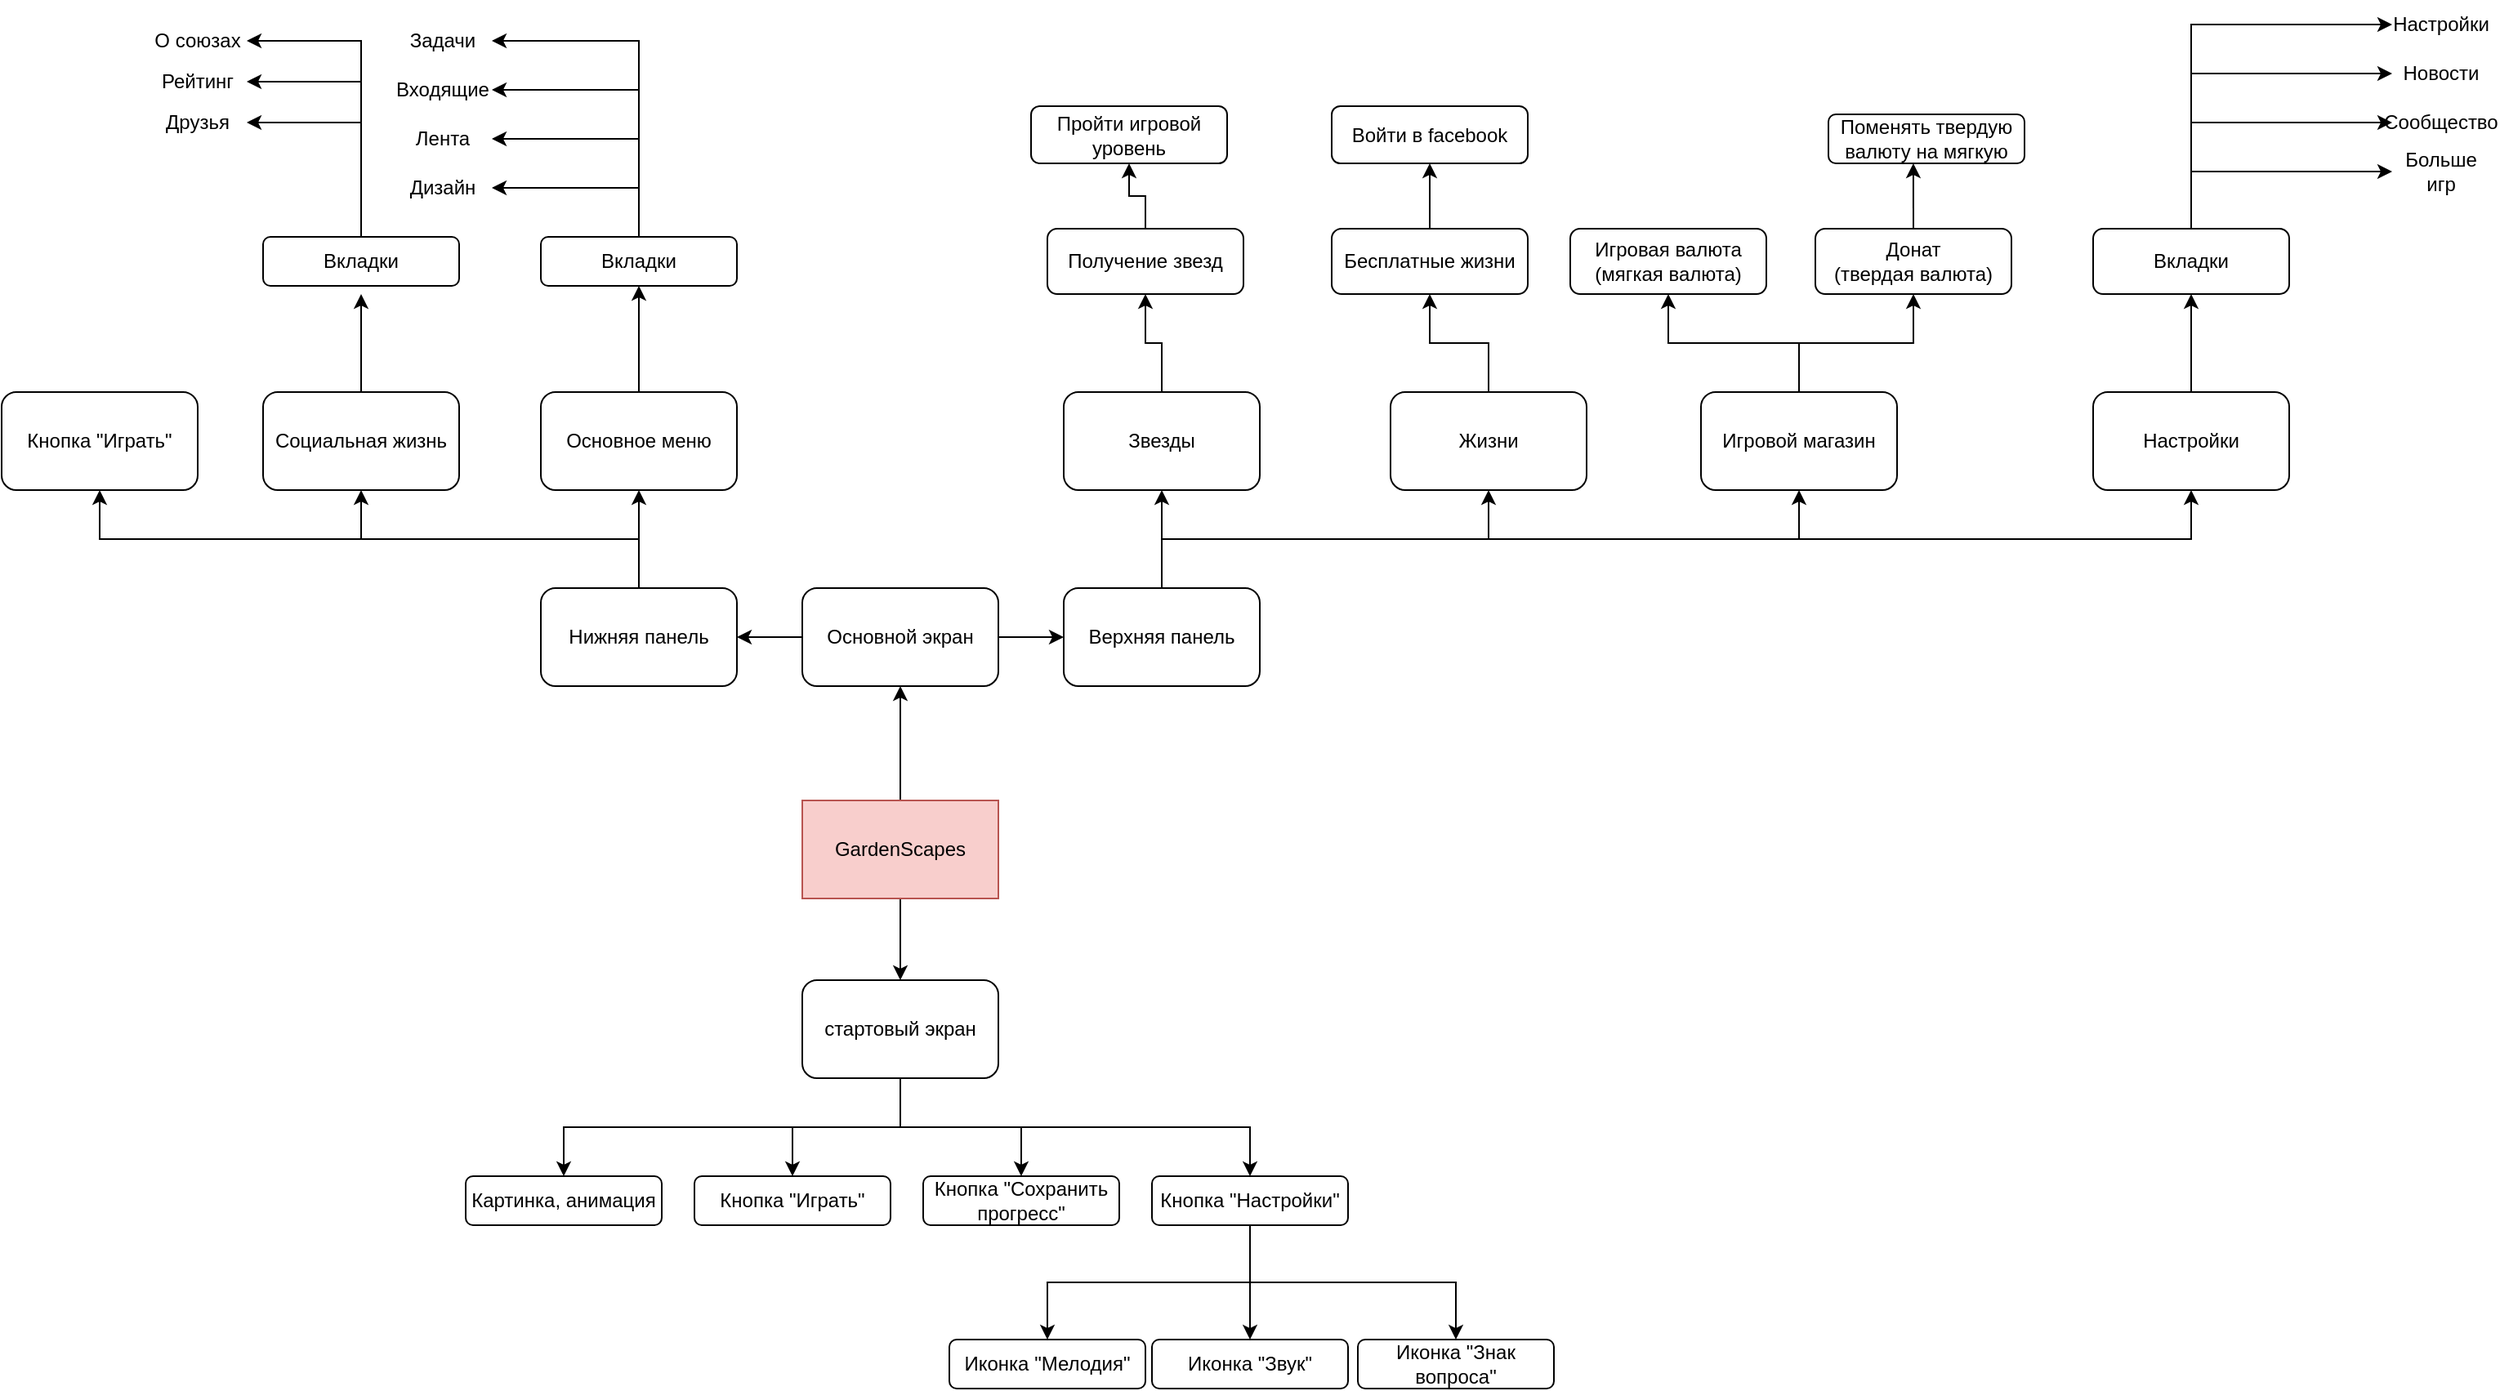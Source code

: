 <mxfile version="15.9.4" type="github">
  <diagram id="iWnDrWGRgJdqHLs7Uaia" name="Page-1">
    <mxGraphModel dx="2249" dy="1974" grid="1" gridSize="10" guides="1" tooltips="1" connect="1" arrows="1" fold="1" page="1" pageScale="1" pageWidth="827" pageHeight="1169" math="0" shadow="0">
      <root>
        <mxCell id="0" />
        <mxCell id="1" parent="0" />
        <mxCell id="uDBoIFG3QanEG0DTXgn--6" style="edgeStyle=orthogonalEdgeStyle;rounded=0;orthogonalLoop=1;jettySize=auto;html=1;exitX=0.5;exitY=1;exitDx=0;exitDy=0;" edge="1" parent="1" source="uDBoIFG3QanEG0DTXgn--1" target="uDBoIFG3QanEG0DTXgn--2">
          <mxGeometry relative="1" as="geometry" />
        </mxCell>
        <mxCell id="uDBoIFG3QanEG0DTXgn--21" style="edgeStyle=orthogonalEdgeStyle;rounded=0;orthogonalLoop=1;jettySize=auto;html=1;exitX=0.5;exitY=0;exitDx=0;exitDy=0;" edge="1" parent="1" source="uDBoIFG3QanEG0DTXgn--1" target="uDBoIFG3QanEG0DTXgn--18">
          <mxGeometry relative="1" as="geometry" />
        </mxCell>
        <mxCell id="uDBoIFG3QanEG0DTXgn--1" value="GardenScapes" style="rounded=0;whiteSpace=wrap;html=1;fillColor=#f8cecc;strokeColor=#b85450;" vertex="1" parent="1">
          <mxGeometry x="350" y="380" width="120" height="60" as="geometry" />
        </mxCell>
        <mxCell id="uDBoIFG3QanEG0DTXgn--7" style="edgeStyle=orthogonalEdgeStyle;rounded=0;orthogonalLoop=1;jettySize=auto;html=1;exitX=0.5;exitY=1;exitDx=0;exitDy=0;entryX=0.5;entryY=0;entryDx=0;entryDy=0;" edge="1" parent="1" source="uDBoIFG3QanEG0DTXgn--2" target="uDBoIFG3QanEG0DTXgn--3">
          <mxGeometry relative="1" as="geometry" />
        </mxCell>
        <mxCell id="uDBoIFG3QanEG0DTXgn--8" style="edgeStyle=orthogonalEdgeStyle;rounded=0;orthogonalLoop=1;jettySize=auto;html=1;exitX=0.5;exitY=1;exitDx=0;exitDy=0;" edge="1" parent="1" source="uDBoIFG3QanEG0DTXgn--2" target="uDBoIFG3QanEG0DTXgn--4">
          <mxGeometry relative="1" as="geometry" />
        </mxCell>
        <mxCell id="uDBoIFG3QanEG0DTXgn--9" style="edgeStyle=orthogonalEdgeStyle;rounded=0;orthogonalLoop=1;jettySize=auto;html=1;exitX=0.5;exitY=1;exitDx=0;exitDy=0;entryX=0.5;entryY=0;entryDx=0;entryDy=0;" edge="1" parent="1" source="uDBoIFG3QanEG0DTXgn--2" target="uDBoIFG3QanEG0DTXgn--5">
          <mxGeometry relative="1" as="geometry" />
        </mxCell>
        <mxCell id="uDBoIFG3QanEG0DTXgn--11" style="edgeStyle=orthogonalEdgeStyle;rounded=0;orthogonalLoop=1;jettySize=auto;html=1;exitX=0.5;exitY=1;exitDx=0;exitDy=0;entryX=0.5;entryY=0;entryDx=0;entryDy=0;" edge="1" parent="1" source="uDBoIFG3QanEG0DTXgn--2" target="uDBoIFG3QanEG0DTXgn--10">
          <mxGeometry relative="1" as="geometry" />
        </mxCell>
        <mxCell id="uDBoIFG3QanEG0DTXgn--2" value="стартовый экран" style="rounded=1;whiteSpace=wrap;html=1;" vertex="1" parent="1">
          <mxGeometry x="350" y="490" width="120" height="60" as="geometry" />
        </mxCell>
        <mxCell id="uDBoIFG3QanEG0DTXgn--3" value="Картинка, анимация&lt;br&gt;" style="rounded=1;whiteSpace=wrap;html=1;" vertex="1" parent="1">
          <mxGeometry x="144" y="610" width="120" height="30" as="geometry" />
        </mxCell>
        <mxCell id="uDBoIFG3QanEG0DTXgn--4" value="Кнопка &quot;Играть&quot;" style="rounded=1;whiteSpace=wrap;html=1;" vertex="1" parent="1">
          <mxGeometry x="284" y="610" width="120" height="30" as="geometry" />
        </mxCell>
        <mxCell id="uDBoIFG3QanEG0DTXgn--5" value="Кнопка &quot;Сохранить прогресс&quot;" style="rounded=1;whiteSpace=wrap;html=1;" vertex="1" parent="1">
          <mxGeometry x="424" y="610" width="120" height="30" as="geometry" />
        </mxCell>
        <mxCell id="uDBoIFG3QanEG0DTXgn--15" style="edgeStyle=orthogonalEdgeStyle;rounded=0;orthogonalLoop=1;jettySize=auto;html=1;exitX=0.5;exitY=1;exitDx=0;exitDy=0;" edge="1" parent="1" source="uDBoIFG3QanEG0DTXgn--10" target="uDBoIFG3QanEG0DTXgn--12">
          <mxGeometry relative="1" as="geometry" />
        </mxCell>
        <mxCell id="uDBoIFG3QanEG0DTXgn--16" style="edgeStyle=orthogonalEdgeStyle;rounded=0;orthogonalLoop=1;jettySize=auto;html=1;exitX=0.5;exitY=1;exitDx=0;exitDy=0;" edge="1" parent="1" source="uDBoIFG3QanEG0DTXgn--10" target="uDBoIFG3QanEG0DTXgn--14">
          <mxGeometry relative="1" as="geometry" />
        </mxCell>
        <mxCell id="uDBoIFG3QanEG0DTXgn--17" style="edgeStyle=orthogonalEdgeStyle;rounded=0;orthogonalLoop=1;jettySize=auto;html=1;exitX=0.5;exitY=1;exitDx=0;exitDy=0;" edge="1" parent="1" source="uDBoIFG3QanEG0DTXgn--10" target="uDBoIFG3QanEG0DTXgn--13">
          <mxGeometry relative="1" as="geometry" />
        </mxCell>
        <mxCell id="uDBoIFG3QanEG0DTXgn--10" value="Кнопка &quot;Настройки&quot;" style="rounded=1;whiteSpace=wrap;html=1;" vertex="1" parent="1">
          <mxGeometry x="564" y="610" width="120" height="30" as="geometry" />
        </mxCell>
        <mxCell id="uDBoIFG3QanEG0DTXgn--12" value="Иконка &quot;Мелодия&quot;" style="rounded=1;whiteSpace=wrap;html=1;" vertex="1" parent="1">
          <mxGeometry x="440" y="710" width="120" height="30" as="geometry" />
        </mxCell>
        <mxCell id="uDBoIFG3QanEG0DTXgn--13" value="Иконка &quot;Звук&quot;" style="rounded=1;whiteSpace=wrap;html=1;" vertex="1" parent="1">
          <mxGeometry x="564" y="710" width="120" height="30" as="geometry" />
        </mxCell>
        <mxCell id="uDBoIFG3QanEG0DTXgn--14" value="Иконка &quot;Знак вопроса&quot;" style="rounded=1;whiteSpace=wrap;html=1;" vertex="1" parent="1">
          <mxGeometry x="690" y="710" width="120" height="30" as="geometry" />
        </mxCell>
        <mxCell id="uDBoIFG3QanEG0DTXgn--60" style="edgeStyle=orthogonalEdgeStyle;rounded=0;orthogonalLoop=1;jettySize=auto;html=1;exitX=1;exitY=0.5;exitDx=0;exitDy=0;entryX=0;entryY=0.5;entryDx=0;entryDy=0;" edge="1" parent="1" source="uDBoIFG3QanEG0DTXgn--18" target="uDBoIFG3QanEG0DTXgn--59">
          <mxGeometry relative="1" as="geometry" />
        </mxCell>
        <mxCell id="uDBoIFG3QanEG0DTXgn--65" style="edgeStyle=orthogonalEdgeStyle;rounded=0;orthogonalLoop=1;jettySize=auto;html=1;exitX=0;exitY=0.5;exitDx=0;exitDy=0;entryX=1;entryY=0.5;entryDx=0;entryDy=0;" edge="1" parent="1" source="uDBoIFG3QanEG0DTXgn--18" target="uDBoIFG3QanEG0DTXgn--58">
          <mxGeometry relative="1" as="geometry" />
        </mxCell>
        <mxCell id="uDBoIFG3QanEG0DTXgn--18" value="Основной экран" style="rounded=1;whiteSpace=wrap;html=1;" vertex="1" parent="1">
          <mxGeometry x="350" y="250" width="120" height="60" as="geometry" />
        </mxCell>
        <mxCell id="uDBoIFG3QanEG0DTXgn--25" style="edgeStyle=orthogonalEdgeStyle;rounded=0;orthogonalLoop=1;jettySize=auto;html=1;exitX=0.5;exitY=0;exitDx=0;exitDy=0;entryX=0.5;entryY=1;entryDx=0;entryDy=0;" edge="1" parent="1" source="uDBoIFG3QanEG0DTXgn--20" target="uDBoIFG3QanEG0DTXgn--23">
          <mxGeometry relative="1" as="geometry" />
        </mxCell>
        <mxCell id="uDBoIFG3QanEG0DTXgn--26" style="edgeStyle=orthogonalEdgeStyle;rounded=0;orthogonalLoop=1;jettySize=auto;html=1;exitX=0.5;exitY=0;exitDx=0;exitDy=0;entryX=0.5;entryY=1;entryDx=0;entryDy=0;" edge="1" parent="1" source="uDBoIFG3QanEG0DTXgn--20" target="uDBoIFG3QanEG0DTXgn--24">
          <mxGeometry relative="1" as="geometry" />
        </mxCell>
        <mxCell id="uDBoIFG3QanEG0DTXgn--20" value="Игровой магазин" style="rounded=1;whiteSpace=wrap;html=1;" vertex="1" parent="1">
          <mxGeometry x="900" y="130" width="120" height="60" as="geometry" />
        </mxCell>
        <mxCell id="uDBoIFG3QanEG0DTXgn--23" value="Игровая валюта&lt;br&gt;(мягкая валюта)" style="rounded=1;whiteSpace=wrap;html=1;" vertex="1" parent="1">
          <mxGeometry x="820" y="30" width="120" height="40" as="geometry" />
        </mxCell>
        <mxCell id="uDBoIFG3QanEG0DTXgn--30" style="edgeStyle=orthogonalEdgeStyle;rounded=0;orthogonalLoop=1;jettySize=auto;html=1;exitX=0.5;exitY=0;exitDx=0;exitDy=0;entryX=0.433;entryY=1;entryDx=0;entryDy=0;entryPerimeter=0;" edge="1" parent="1" source="uDBoIFG3QanEG0DTXgn--24" target="uDBoIFG3QanEG0DTXgn--27">
          <mxGeometry relative="1" as="geometry" />
        </mxCell>
        <mxCell id="uDBoIFG3QanEG0DTXgn--24" value="Донат &lt;br&gt;(твердая валюта)" style="rounded=1;whiteSpace=wrap;html=1;" vertex="1" parent="1">
          <mxGeometry x="970" y="30" width="120" height="40" as="geometry" />
        </mxCell>
        <mxCell id="uDBoIFG3QanEG0DTXgn--27" value="Поменять твердую валюту на мягкую" style="rounded=1;whiteSpace=wrap;html=1;" vertex="1" parent="1">
          <mxGeometry x="978" y="-40" width="120" height="30" as="geometry" />
        </mxCell>
        <mxCell id="uDBoIFG3QanEG0DTXgn--35" style="edgeStyle=orthogonalEdgeStyle;rounded=0;orthogonalLoop=1;jettySize=auto;html=1;exitX=0.5;exitY=0;exitDx=0;exitDy=0;entryX=0.5;entryY=1;entryDx=0;entryDy=0;" edge="1" parent="1" source="uDBoIFG3QanEG0DTXgn--31" target="uDBoIFG3QanEG0DTXgn--34">
          <mxGeometry relative="1" as="geometry" />
        </mxCell>
        <mxCell id="uDBoIFG3QanEG0DTXgn--31" value="Жизни" style="rounded=1;whiteSpace=wrap;html=1;" vertex="1" parent="1">
          <mxGeometry x="710" y="130" width="120" height="60" as="geometry" />
        </mxCell>
        <mxCell id="uDBoIFG3QanEG0DTXgn--37" style="edgeStyle=orthogonalEdgeStyle;rounded=0;orthogonalLoop=1;jettySize=auto;html=1;exitX=0.5;exitY=0;exitDx=0;exitDy=0;entryX=0.5;entryY=1;entryDx=0;entryDy=0;" edge="1" parent="1" source="uDBoIFG3QanEG0DTXgn--34" target="uDBoIFG3QanEG0DTXgn--36">
          <mxGeometry relative="1" as="geometry" />
        </mxCell>
        <mxCell id="uDBoIFG3QanEG0DTXgn--34" value="Бесплатные жизни" style="rounded=1;whiteSpace=wrap;html=1;" vertex="1" parent="1">
          <mxGeometry x="674" y="30" width="120" height="40" as="geometry" />
        </mxCell>
        <mxCell id="uDBoIFG3QanEG0DTXgn--36" value="Войти в facebook" style="rounded=1;whiteSpace=wrap;html=1;" vertex="1" parent="1">
          <mxGeometry x="674" y="-45" width="120" height="35" as="geometry" />
        </mxCell>
        <mxCell id="uDBoIFG3QanEG0DTXgn--44" style="edgeStyle=orthogonalEdgeStyle;rounded=0;orthogonalLoop=1;jettySize=auto;html=1;exitX=0.5;exitY=0;exitDx=0;exitDy=0;entryX=0.5;entryY=1;entryDx=0;entryDy=0;" edge="1" parent="1" source="uDBoIFG3QanEG0DTXgn--40" target="uDBoIFG3QanEG0DTXgn--42">
          <mxGeometry relative="1" as="geometry" />
        </mxCell>
        <mxCell id="uDBoIFG3QanEG0DTXgn--40" value="Звезды" style="rounded=1;whiteSpace=wrap;html=1;" vertex="1" parent="1">
          <mxGeometry x="510" y="130" width="120" height="60" as="geometry" />
        </mxCell>
        <mxCell id="uDBoIFG3QanEG0DTXgn--45" style="edgeStyle=orthogonalEdgeStyle;rounded=0;orthogonalLoop=1;jettySize=auto;html=1;exitX=0.5;exitY=0;exitDx=0;exitDy=0;entryX=0.5;entryY=1;entryDx=0;entryDy=0;" edge="1" parent="1" source="uDBoIFG3QanEG0DTXgn--42" target="uDBoIFG3QanEG0DTXgn--43">
          <mxGeometry relative="1" as="geometry" />
        </mxCell>
        <mxCell id="uDBoIFG3QanEG0DTXgn--42" value="Получение звезд" style="rounded=1;whiteSpace=wrap;html=1;" vertex="1" parent="1">
          <mxGeometry x="500" y="30" width="120" height="40" as="geometry" />
        </mxCell>
        <mxCell id="uDBoIFG3QanEG0DTXgn--43" value="Пройти игровой уровень" style="rounded=1;whiteSpace=wrap;html=1;" vertex="1" parent="1">
          <mxGeometry x="490" y="-45" width="120" height="35" as="geometry" />
        </mxCell>
        <mxCell id="uDBoIFG3QanEG0DTXgn--49" style="edgeStyle=orthogonalEdgeStyle;rounded=0;orthogonalLoop=1;jettySize=auto;html=1;exitX=0.5;exitY=0;exitDx=0;exitDy=0;" edge="1" parent="1" source="uDBoIFG3QanEG0DTXgn--46" target="uDBoIFG3QanEG0DTXgn--48">
          <mxGeometry relative="1" as="geometry" />
        </mxCell>
        <mxCell id="uDBoIFG3QanEG0DTXgn--46" value="Настройки" style="rounded=1;whiteSpace=wrap;html=1;" vertex="1" parent="1">
          <mxGeometry x="1140" y="130" width="120" height="60" as="geometry" />
        </mxCell>
        <mxCell id="uDBoIFG3QanEG0DTXgn--54" style="edgeStyle=orthogonalEdgeStyle;rounded=0;orthogonalLoop=1;jettySize=auto;html=1;exitX=0.5;exitY=0;exitDx=0;exitDy=0;entryX=0;entryY=0.5;entryDx=0;entryDy=0;" edge="1" parent="1" source="uDBoIFG3QanEG0DTXgn--48" target="uDBoIFG3QanEG0DTXgn--50">
          <mxGeometry relative="1" as="geometry" />
        </mxCell>
        <mxCell id="uDBoIFG3QanEG0DTXgn--55" style="edgeStyle=orthogonalEdgeStyle;rounded=0;orthogonalLoop=1;jettySize=auto;html=1;exitX=0.5;exitY=0;exitDx=0;exitDy=0;entryX=0;entryY=0.5;entryDx=0;entryDy=0;" edge="1" parent="1" source="uDBoIFG3QanEG0DTXgn--48" target="uDBoIFG3QanEG0DTXgn--51">
          <mxGeometry relative="1" as="geometry" />
        </mxCell>
        <mxCell id="uDBoIFG3QanEG0DTXgn--56" style="edgeStyle=orthogonalEdgeStyle;rounded=0;orthogonalLoop=1;jettySize=auto;html=1;exitX=0.5;exitY=0;exitDx=0;exitDy=0;entryX=0;entryY=0.5;entryDx=0;entryDy=0;" edge="1" parent="1" source="uDBoIFG3QanEG0DTXgn--48" target="uDBoIFG3QanEG0DTXgn--52">
          <mxGeometry relative="1" as="geometry" />
        </mxCell>
        <mxCell id="uDBoIFG3QanEG0DTXgn--57" style="edgeStyle=orthogonalEdgeStyle;rounded=0;orthogonalLoop=1;jettySize=auto;html=1;exitX=0.5;exitY=0;exitDx=0;exitDy=0;entryX=0;entryY=0.5;entryDx=0;entryDy=0;" edge="1" parent="1" source="uDBoIFG3QanEG0DTXgn--48" target="uDBoIFG3QanEG0DTXgn--53">
          <mxGeometry relative="1" as="geometry" />
        </mxCell>
        <mxCell id="uDBoIFG3QanEG0DTXgn--48" value="Вкладки" style="rounded=1;whiteSpace=wrap;html=1;" vertex="1" parent="1">
          <mxGeometry x="1140" y="30" width="120" height="40" as="geometry" />
        </mxCell>
        <mxCell id="uDBoIFG3QanEG0DTXgn--50" value="Настройки" style="text;html=1;strokeColor=none;fillColor=none;align=center;verticalAlign=middle;whiteSpace=wrap;rounded=0;" vertex="1" parent="1">
          <mxGeometry x="1323" y="-110" width="60" height="30" as="geometry" />
        </mxCell>
        <mxCell id="uDBoIFG3QanEG0DTXgn--51" value="Новости&lt;span style=&quot;color: rgba(0 , 0 , 0 , 0) ; font-family: monospace ; font-size: 0px&quot;&gt;%3CmxGraphModel%3E%3Croot%3E%3CmxCell%20id%3D%220%22%2F%3E%3CmxCell%20id%3D%221%22%20parent%3D%220%22%2F%3E%3CmxCell%20id%3D%222%22%20value%3D%22%D0%9D%D0%B0%D1%81%D1%82%D1%80%D0%BE%D0%B9%D0%BA%D0%B8%22%20style%3D%22text%3Bhtml%3D1%3BstrokeColor%3Dnone%3BfillColor%3Dnone%3Balign%3Dcenter%3BverticalAlign%3Dmiddle%3BwhiteSpace%3Dwrap%3Brounded%3D0%3B%22%20vertex%3D%221%22%20parent%3D%221%22%3E%3CmxGeometry%20x%3D%221010%22%20y%3D%22-60%22%20width%3D%2260%22%20height%3D%2230%22%20as%3D%22geometry%22%2F%3E%3C%2FmxCell%3E%3C%2Froot%3E%3C%2FmxGraphModel%3E&lt;/span&gt;" style="text;html=1;strokeColor=none;fillColor=none;align=center;verticalAlign=middle;whiteSpace=wrap;rounded=0;" vertex="1" parent="1">
          <mxGeometry x="1323" y="-80" width="60" height="30" as="geometry" />
        </mxCell>
        <mxCell id="uDBoIFG3QanEG0DTXgn--52" value="Сообщество" style="text;html=1;strokeColor=none;fillColor=none;align=center;verticalAlign=middle;whiteSpace=wrap;rounded=0;" vertex="1" parent="1">
          <mxGeometry x="1323" y="-50" width="60" height="30" as="geometry" />
        </mxCell>
        <mxCell id="uDBoIFG3QanEG0DTXgn--53" value="Больше игр" style="text;html=1;strokeColor=none;fillColor=none;align=center;verticalAlign=middle;whiteSpace=wrap;rounded=0;" vertex="1" parent="1">
          <mxGeometry x="1323" y="-20" width="60" height="30" as="geometry" />
        </mxCell>
        <mxCell id="uDBoIFG3QanEG0DTXgn--67" style="edgeStyle=orthogonalEdgeStyle;rounded=0;orthogonalLoop=1;jettySize=auto;html=1;exitX=0.5;exitY=0;exitDx=0;exitDy=0;entryX=0.5;entryY=1;entryDx=0;entryDy=0;" edge="1" parent="1" source="uDBoIFG3QanEG0DTXgn--58" target="uDBoIFG3QanEG0DTXgn--66">
          <mxGeometry relative="1" as="geometry" />
        </mxCell>
        <mxCell id="uDBoIFG3QanEG0DTXgn--79" style="edgeStyle=orthogonalEdgeStyle;rounded=0;orthogonalLoop=1;jettySize=auto;html=1;exitX=0.5;exitY=0;exitDx=0;exitDy=0;entryX=0.5;entryY=1;entryDx=0;entryDy=0;" edge="1" parent="1" source="uDBoIFG3QanEG0DTXgn--58" target="uDBoIFG3QanEG0DTXgn--78">
          <mxGeometry relative="1" as="geometry" />
        </mxCell>
        <mxCell id="uDBoIFG3QanEG0DTXgn--89" style="edgeStyle=orthogonalEdgeStyle;rounded=0;orthogonalLoop=1;jettySize=auto;html=1;exitX=0.5;exitY=0;exitDx=0;exitDy=0;entryX=0.5;entryY=1;entryDx=0;entryDy=0;" edge="1" parent="1" source="uDBoIFG3QanEG0DTXgn--58" target="uDBoIFG3QanEG0DTXgn--88">
          <mxGeometry relative="1" as="geometry" />
        </mxCell>
        <mxCell id="uDBoIFG3QanEG0DTXgn--58" value="Нижняя панель" style="rounded=1;whiteSpace=wrap;html=1;" vertex="1" parent="1">
          <mxGeometry x="190" y="250" width="120" height="60" as="geometry" />
        </mxCell>
        <mxCell id="uDBoIFG3QanEG0DTXgn--61" style="edgeStyle=orthogonalEdgeStyle;rounded=0;orthogonalLoop=1;jettySize=auto;html=1;exitX=0.5;exitY=0;exitDx=0;exitDy=0;entryX=0.5;entryY=1;entryDx=0;entryDy=0;" edge="1" parent="1" source="uDBoIFG3QanEG0DTXgn--59" target="uDBoIFG3QanEG0DTXgn--40">
          <mxGeometry relative="1" as="geometry" />
        </mxCell>
        <mxCell id="uDBoIFG3QanEG0DTXgn--62" style="edgeStyle=orthogonalEdgeStyle;rounded=0;orthogonalLoop=1;jettySize=auto;html=1;exitX=0.5;exitY=0;exitDx=0;exitDy=0;" edge="1" parent="1" source="uDBoIFG3QanEG0DTXgn--59" target="uDBoIFG3QanEG0DTXgn--31">
          <mxGeometry relative="1" as="geometry" />
        </mxCell>
        <mxCell id="uDBoIFG3QanEG0DTXgn--63" style="edgeStyle=orthogonalEdgeStyle;rounded=0;orthogonalLoop=1;jettySize=auto;html=1;exitX=0.5;exitY=0;exitDx=0;exitDy=0;entryX=0.5;entryY=1;entryDx=0;entryDy=0;" edge="1" parent="1" source="uDBoIFG3QanEG0DTXgn--59" target="uDBoIFG3QanEG0DTXgn--20">
          <mxGeometry relative="1" as="geometry" />
        </mxCell>
        <mxCell id="uDBoIFG3QanEG0DTXgn--64" style="edgeStyle=orthogonalEdgeStyle;rounded=0;orthogonalLoop=1;jettySize=auto;html=1;exitX=0.5;exitY=0;exitDx=0;exitDy=0;" edge="1" parent="1" source="uDBoIFG3QanEG0DTXgn--59" target="uDBoIFG3QanEG0DTXgn--46">
          <mxGeometry relative="1" as="geometry" />
        </mxCell>
        <mxCell id="uDBoIFG3QanEG0DTXgn--59" value="Верхняя панель" style="rounded=1;whiteSpace=wrap;html=1;" vertex="1" parent="1">
          <mxGeometry x="510" y="250" width="120" height="60" as="geometry" />
        </mxCell>
        <mxCell id="uDBoIFG3QanEG0DTXgn--69" style="edgeStyle=orthogonalEdgeStyle;rounded=0;orthogonalLoop=1;jettySize=auto;html=1;exitX=0.5;exitY=0;exitDx=0;exitDy=0;" edge="1" parent="1" source="uDBoIFG3QanEG0DTXgn--66" target="uDBoIFG3QanEG0DTXgn--68">
          <mxGeometry relative="1" as="geometry" />
        </mxCell>
        <mxCell id="uDBoIFG3QanEG0DTXgn--66" value="Основное меню" style="rounded=1;whiteSpace=wrap;html=1;" vertex="1" parent="1">
          <mxGeometry x="190" y="130" width="120" height="60" as="geometry" />
        </mxCell>
        <mxCell id="uDBoIFG3QanEG0DTXgn--74" style="edgeStyle=orthogonalEdgeStyle;rounded=0;orthogonalLoop=1;jettySize=auto;html=1;exitX=0.5;exitY=0;exitDx=0;exitDy=0;entryX=1;entryY=0.5;entryDx=0;entryDy=0;" edge="1" parent="1" source="uDBoIFG3QanEG0DTXgn--68" target="uDBoIFG3QanEG0DTXgn--73">
          <mxGeometry relative="1" as="geometry" />
        </mxCell>
        <mxCell id="uDBoIFG3QanEG0DTXgn--75" style="edgeStyle=orthogonalEdgeStyle;rounded=0;orthogonalLoop=1;jettySize=auto;html=1;exitX=0.5;exitY=0;exitDx=0;exitDy=0;entryX=1;entryY=0.5;entryDx=0;entryDy=0;" edge="1" parent="1" source="uDBoIFG3QanEG0DTXgn--68" target="uDBoIFG3QanEG0DTXgn--72">
          <mxGeometry relative="1" as="geometry" />
        </mxCell>
        <mxCell id="uDBoIFG3QanEG0DTXgn--76" style="edgeStyle=orthogonalEdgeStyle;rounded=0;orthogonalLoop=1;jettySize=auto;html=1;exitX=0.5;exitY=0;exitDx=0;exitDy=0;entryX=1;entryY=0.5;entryDx=0;entryDy=0;" edge="1" parent="1" source="uDBoIFG3QanEG0DTXgn--68" target="uDBoIFG3QanEG0DTXgn--71">
          <mxGeometry relative="1" as="geometry" />
        </mxCell>
        <mxCell id="uDBoIFG3QanEG0DTXgn--77" style="edgeStyle=orthogonalEdgeStyle;rounded=0;orthogonalLoop=1;jettySize=auto;html=1;exitX=0.5;exitY=0;exitDx=0;exitDy=0;entryX=1;entryY=0.5;entryDx=0;entryDy=0;" edge="1" parent="1" source="uDBoIFG3QanEG0DTXgn--68" target="uDBoIFG3QanEG0DTXgn--70">
          <mxGeometry relative="1" as="geometry" />
        </mxCell>
        <mxCell id="uDBoIFG3QanEG0DTXgn--68" value="Вкладки" style="rounded=1;whiteSpace=wrap;html=1;" vertex="1" parent="1">
          <mxGeometry x="190" y="35" width="120" height="30" as="geometry" />
        </mxCell>
        <mxCell id="uDBoIFG3QanEG0DTXgn--70" value="Задачи" style="text;html=1;strokeColor=none;fillColor=none;align=center;verticalAlign=middle;whiteSpace=wrap;rounded=0;" vertex="1" parent="1">
          <mxGeometry x="100" y="-100" width="60" height="30" as="geometry" />
        </mxCell>
        <mxCell id="uDBoIFG3QanEG0DTXgn--71" value="Входящие" style="text;html=1;strokeColor=none;fillColor=none;align=center;verticalAlign=middle;whiteSpace=wrap;rounded=0;" vertex="1" parent="1">
          <mxGeometry x="100" y="-70" width="60" height="30" as="geometry" />
        </mxCell>
        <mxCell id="uDBoIFG3QanEG0DTXgn--72" value="Лента" style="text;html=1;strokeColor=none;fillColor=none;align=center;verticalAlign=middle;whiteSpace=wrap;rounded=0;" vertex="1" parent="1">
          <mxGeometry x="100" y="-40" width="60" height="30" as="geometry" />
        </mxCell>
        <mxCell id="uDBoIFG3QanEG0DTXgn--73" value="Дизайн" style="text;html=1;strokeColor=none;fillColor=none;align=center;verticalAlign=middle;whiteSpace=wrap;rounded=0;" vertex="1" parent="1">
          <mxGeometry x="100" y="-10" width="60" height="30" as="geometry" />
        </mxCell>
        <mxCell id="uDBoIFG3QanEG0DTXgn--81" style="edgeStyle=orthogonalEdgeStyle;rounded=0;orthogonalLoop=1;jettySize=auto;html=1;exitX=0.5;exitY=0;exitDx=0;exitDy=0;" edge="1" parent="1" source="uDBoIFG3QanEG0DTXgn--78">
          <mxGeometry relative="1" as="geometry">
            <mxPoint x="80" y="70" as="targetPoint" />
          </mxGeometry>
        </mxCell>
        <mxCell id="uDBoIFG3QanEG0DTXgn--78" value="Социальная жизнь" style="rounded=1;whiteSpace=wrap;html=1;" vertex="1" parent="1">
          <mxGeometry x="20" y="130" width="120" height="60" as="geometry" />
        </mxCell>
        <mxCell id="uDBoIFG3QanEG0DTXgn--85" style="edgeStyle=orthogonalEdgeStyle;rounded=0;orthogonalLoop=1;jettySize=auto;html=1;exitX=0.5;exitY=0;exitDx=0;exitDy=0;entryX=1;entryY=0.5;entryDx=0;entryDy=0;" edge="1" parent="1" source="uDBoIFG3QanEG0DTXgn--80" target="uDBoIFG3QanEG0DTXgn--82">
          <mxGeometry relative="1" as="geometry" />
        </mxCell>
        <mxCell id="uDBoIFG3QanEG0DTXgn--86" style="edgeStyle=orthogonalEdgeStyle;rounded=0;orthogonalLoop=1;jettySize=auto;html=1;exitX=0.5;exitY=0;exitDx=0;exitDy=0;entryX=1;entryY=0.5;entryDx=0;entryDy=0;" edge="1" parent="1" source="uDBoIFG3QanEG0DTXgn--80" target="uDBoIFG3QanEG0DTXgn--83">
          <mxGeometry relative="1" as="geometry" />
        </mxCell>
        <mxCell id="uDBoIFG3QanEG0DTXgn--87" style="edgeStyle=orthogonalEdgeStyle;rounded=0;orthogonalLoop=1;jettySize=auto;html=1;exitX=0.5;exitY=0;exitDx=0;exitDy=0;entryX=1;entryY=0.5;entryDx=0;entryDy=0;" edge="1" parent="1" source="uDBoIFG3QanEG0DTXgn--80" target="uDBoIFG3QanEG0DTXgn--84">
          <mxGeometry relative="1" as="geometry" />
        </mxCell>
        <mxCell id="uDBoIFG3QanEG0DTXgn--80" value="Вкладки" style="rounded=1;whiteSpace=wrap;html=1;" vertex="1" parent="1">
          <mxGeometry x="20" y="35" width="120" height="30" as="geometry" />
        </mxCell>
        <mxCell id="uDBoIFG3QanEG0DTXgn--82" value="О союзах" style="text;html=1;strokeColor=none;fillColor=none;align=center;verticalAlign=middle;whiteSpace=wrap;rounded=0;" vertex="1" parent="1">
          <mxGeometry x="-50" y="-100" width="60" height="30" as="geometry" />
        </mxCell>
        <mxCell id="uDBoIFG3QanEG0DTXgn--83" value="Рейтинг" style="text;html=1;strokeColor=none;fillColor=none;align=center;verticalAlign=middle;whiteSpace=wrap;rounded=0;" vertex="1" parent="1">
          <mxGeometry x="-50" y="-75" width="60" height="30" as="geometry" />
        </mxCell>
        <mxCell id="uDBoIFG3QanEG0DTXgn--84" value="Друзья" style="text;html=1;strokeColor=none;fillColor=none;align=center;verticalAlign=middle;whiteSpace=wrap;rounded=0;" vertex="1" parent="1">
          <mxGeometry x="-50" y="-50" width="60" height="30" as="geometry" />
        </mxCell>
        <mxCell id="uDBoIFG3QanEG0DTXgn--88" value="Кнопка &quot;Играть&quot;" style="rounded=1;whiteSpace=wrap;html=1;" vertex="1" parent="1">
          <mxGeometry x="-140" y="130" width="120" height="60" as="geometry" />
        </mxCell>
      </root>
    </mxGraphModel>
  </diagram>
</mxfile>
